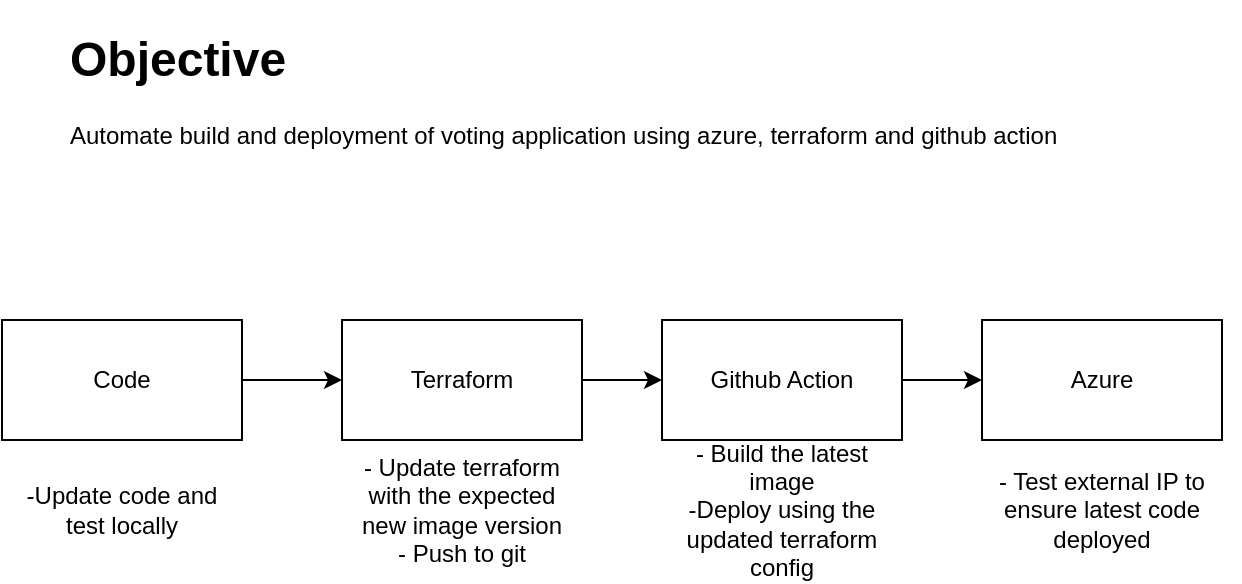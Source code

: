 <mxfile version="14.9.2" type="device"><diagram id="tYAGM7OhpXnlJ0ZJiqUO" name="Page-1"><mxGraphModel dx="1662" dy="762" grid="1" gridSize="10" guides="1" tooltips="1" connect="1" arrows="1" fold="1" page="1" pageScale="1" pageWidth="827" pageHeight="1169" math="0" shadow="0"><root><mxCell id="0"/><mxCell id="1" parent="0"/><mxCell id="ew6vk2V6Vxa4FsZ_D2eC-7" style="edgeStyle=orthogonalEdgeStyle;rounded=0;orthogonalLoop=1;jettySize=auto;html=1;entryX=0;entryY=0.5;entryDx=0;entryDy=0;" edge="1" parent="1" source="ew6vk2V6Vxa4FsZ_D2eC-1" target="ew6vk2V6Vxa4FsZ_D2eC-4"><mxGeometry relative="1" as="geometry"/></mxCell><mxCell id="ew6vk2V6Vxa4FsZ_D2eC-1" value="Code" style="rounded=0;whiteSpace=wrap;html=1;" vertex="1" parent="1"><mxGeometry x="90" y="230" width="120" height="60" as="geometry"/></mxCell><mxCell id="ew6vk2V6Vxa4FsZ_D2eC-3" value="&lt;h1&gt;Objective&lt;/h1&gt;&lt;p&gt;Automate build and deployment of voting application using azure, terraform and github action&lt;/p&gt;" style="text;html=1;strokeColor=none;fillColor=none;spacing=5;spacingTop=-20;whiteSpace=wrap;overflow=hidden;rounded=0;" vertex="1" parent="1"><mxGeometry x="119" y="80" width="590" height="80" as="geometry"/></mxCell><mxCell id="ew6vk2V6Vxa4FsZ_D2eC-8" style="edgeStyle=orthogonalEdgeStyle;rounded=0;orthogonalLoop=1;jettySize=auto;html=1;" edge="1" parent="1" source="ew6vk2V6Vxa4FsZ_D2eC-4" target="ew6vk2V6Vxa4FsZ_D2eC-5"><mxGeometry relative="1" as="geometry"/></mxCell><mxCell id="ew6vk2V6Vxa4FsZ_D2eC-4" value="Terraform" style="rounded=0;whiteSpace=wrap;html=1;" vertex="1" parent="1"><mxGeometry x="260" y="230" width="120" height="60" as="geometry"/></mxCell><mxCell id="ew6vk2V6Vxa4FsZ_D2eC-9" style="edgeStyle=orthogonalEdgeStyle;rounded=0;orthogonalLoop=1;jettySize=auto;html=1;" edge="1" parent="1" source="ew6vk2V6Vxa4FsZ_D2eC-5" target="ew6vk2V6Vxa4FsZ_D2eC-6"><mxGeometry relative="1" as="geometry"/></mxCell><mxCell id="ew6vk2V6Vxa4FsZ_D2eC-5" value="Github Action" style="rounded=0;whiteSpace=wrap;html=1;" vertex="1" parent="1"><mxGeometry x="420" y="230" width="120" height="60" as="geometry"/></mxCell><mxCell id="ew6vk2V6Vxa4FsZ_D2eC-6" value="Azure" style="rounded=0;whiteSpace=wrap;html=1;" vertex="1" parent="1"><mxGeometry x="580" y="230" width="120" height="60" as="geometry"/></mxCell><mxCell id="ew6vk2V6Vxa4FsZ_D2eC-12" value="-Update code and test locally" style="text;html=1;strokeColor=none;fillColor=none;align=center;verticalAlign=middle;whiteSpace=wrap;rounded=0;" vertex="1" parent="1"><mxGeometry x="90" y="290" width="120" height="70" as="geometry"/></mxCell><mxCell id="ew6vk2V6Vxa4FsZ_D2eC-13" value="- Update terraform with the expected new image version&lt;br&gt;- Push to git" style="text;html=1;strokeColor=none;fillColor=none;align=center;verticalAlign=middle;whiteSpace=wrap;rounded=0;" vertex="1" parent="1"><mxGeometry x="260" y="290" width="120" height="70" as="geometry"/></mxCell><mxCell id="ew6vk2V6Vxa4FsZ_D2eC-14" value="- Build the latest image&lt;br&gt;-Deploy using the updated terraform config" style="text;html=1;strokeColor=none;fillColor=none;align=center;verticalAlign=middle;whiteSpace=wrap;rounded=0;" vertex="1" parent="1"><mxGeometry x="420" y="290" width="120" height="70" as="geometry"/></mxCell><mxCell id="ew6vk2V6Vxa4FsZ_D2eC-15" value="- Test external IP to ensure latest code deployed" style="text;html=1;strokeColor=none;fillColor=none;align=center;verticalAlign=middle;whiteSpace=wrap;rounded=0;" vertex="1" parent="1"><mxGeometry x="580" y="290" width="120" height="70" as="geometry"/></mxCell></root></mxGraphModel></diagram></mxfile>
